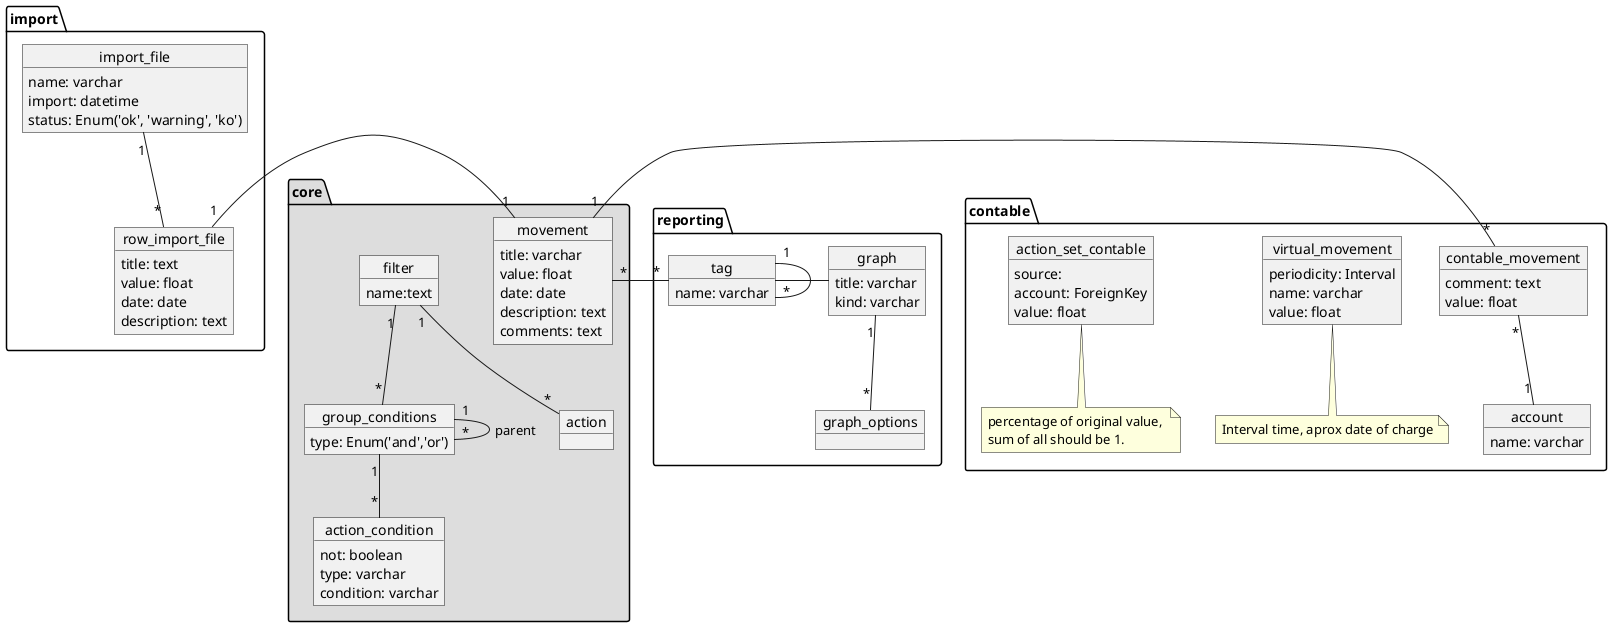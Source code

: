 
@startuml Database

package import {
    object import_file {
        name: varchar
        import: datetime 
        status: Enum('ok', 'warning', 'ko')
    }
    object row_import_file {
        title: text
        value: float
        date: date
        description: text
    }
}

import_file "1" -down- "*" row_import_file

package core #DDDDDD {

    object movement {
        title: varchar
        value: float
        date: date
        description: text
        comments: text
    }

    object filter {
        name:text
    }
    object group_conditions {
        type: Enum('and','or')
    }
    object action_condition {
        not: boolean
        type: varchar
        condition: varchar
    }
    object action{

    }
}
movement "1" -left- "1" row_import_file
filter "1" -down- "*" group_conditions
filter "1" -down- "*" action
group_conditions "1" -- "*" group_conditions: parent
group_conditions "1" -down- "*" action_condition

package reporting {
    object tag {
        name: varchar
    }
    object graph {
        title: varchar
        kind: varchar
    }
    object graph_options {

    }
}

tag "1" -- "*" tag
graph "1" -down- "*" graph_options
graph -left- tag
movement "*" -left- "*" tag

package contable {
    object account {
        name: varchar
    }
    object contable_movement {
        comment: text
        value: float 
    }

    object virtual_movement {
        periodicity: Interval
        name: varchar
        value: float
    }

    note "Interval time, aprox date of charge" as vm_note
    virtual_movement .. vm_note


    object action_set_contable {
        source: 
        account: ForeignKey
        value: float
    }

    note as asc_note
        percentage of original value, 
        sum of all should be 1.
    end note
    action_set_contable .. asc_note
}

account "1" -up- "*" contable_movement
movement "1" -left- "*" contable_movement

@enduml

